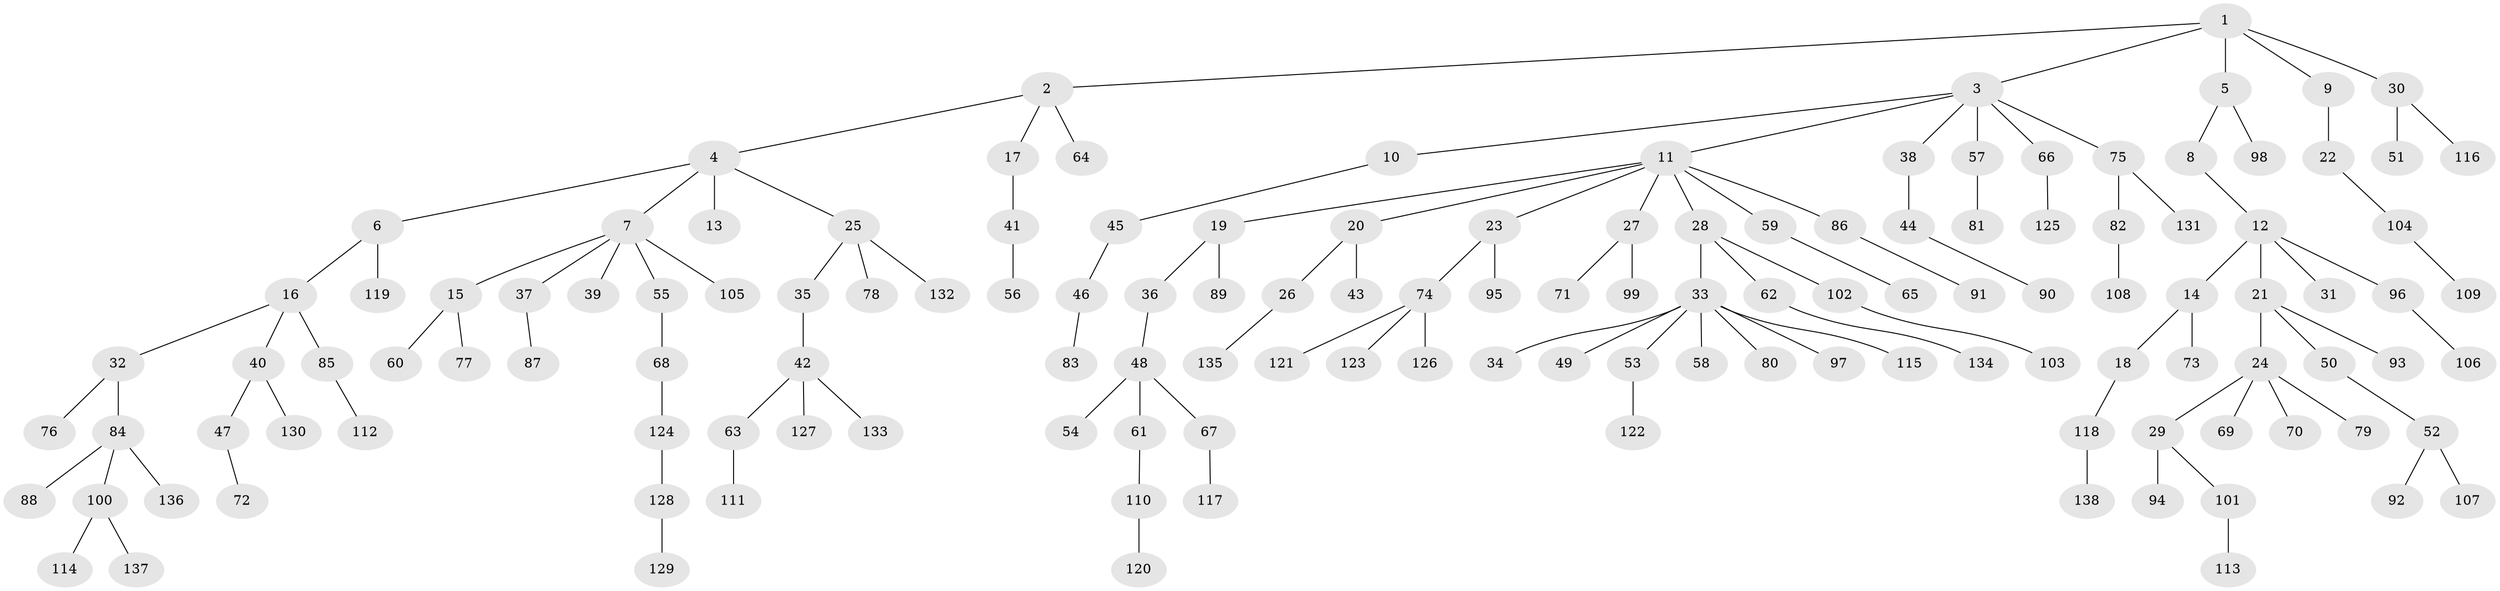// Generated by graph-tools (version 1.1) at 2025/50/03/09/25 03:50:22]
// undirected, 138 vertices, 137 edges
graph export_dot {
graph [start="1"]
  node [color=gray90,style=filled];
  1;
  2;
  3;
  4;
  5;
  6;
  7;
  8;
  9;
  10;
  11;
  12;
  13;
  14;
  15;
  16;
  17;
  18;
  19;
  20;
  21;
  22;
  23;
  24;
  25;
  26;
  27;
  28;
  29;
  30;
  31;
  32;
  33;
  34;
  35;
  36;
  37;
  38;
  39;
  40;
  41;
  42;
  43;
  44;
  45;
  46;
  47;
  48;
  49;
  50;
  51;
  52;
  53;
  54;
  55;
  56;
  57;
  58;
  59;
  60;
  61;
  62;
  63;
  64;
  65;
  66;
  67;
  68;
  69;
  70;
  71;
  72;
  73;
  74;
  75;
  76;
  77;
  78;
  79;
  80;
  81;
  82;
  83;
  84;
  85;
  86;
  87;
  88;
  89;
  90;
  91;
  92;
  93;
  94;
  95;
  96;
  97;
  98;
  99;
  100;
  101;
  102;
  103;
  104;
  105;
  106;
  107;
  108;
  109;
  110;
  111;
  112;
  113;
  114;
  115;
  116;
  117;
  118;
  119;
  120;
  121;
  122;
  123;
  124;
  125;
  126;
  127;
  128;
  129;
  130;
  131;
  132;
  133;
  134;
  135;
  136;
  137;
  138;
  1 -- 2;
  1 -- 3;
  1 -- 5;
  1 -- 9;
  1 -- 30;
  2 -- 4;
  2 -- 17;
  2 -- 64;
  3 -- 10;
  3 -- 11;
  3 -- 38;
  3 -- 57;
  3 -- 66;
  3 -- 75;
  4 -- 6;
  4 -- 7;
  4 -- 13;
  4 -- 25;
  5 -- 8;
  5 -- 98;
  6 -- 16;
  6 -- 119;
  7 -- 15;
  7 -- 37;
  7 -- 39;
  7 -- 55;
  7 -- 105;
  8 -- 12;
  9 -- 22;
  10 -- 45;
  11 -- 19;
  11 -- 20;
  11 -- 23;
  11 -- 27;
  11 -- 28;
  11 -- 59;
  11 -- 86;
  12 -- 14;
  12 -- 21;
  12 -- 31;
  12 -- 96;
  14 -- 18;
  14 -- 73;
  15 -- 60;
  15 -- 77;
  16 -- 32;
  16 -- 40;
  16 -- 85;
  17 -- 41;
  18 -- 118;
  19 -- 36;
  19 -- 89;
  20 -- 26;
  20 -- 43;
  21 -- 24;
  21 -- 50;
  21 -- 93;
  22 -- 104;
  23 -- 74;
  23 -- 95;
  24 -- 29;
  24 -- 69;
  24 -- 70;
  24 -- 79;
  25 -- 35;
  25 -- 78;
  25 -- 132;
  26 -- 135;
  27 -- 71;
  27 -- 99;
  28 -- 33;
  28 -- 62;
  28 -- 102;
  29 -- 94;
  29 -- 101;
  30 -- 51;
  30 -- 116;
  32 -- 76;
  32 -- 84;
  33 -- 34;
  33 -- 49;
  33 -- 53;
  33 -- 58;
  33 -- 80;
  33 -- 97;
  33 -- 115;
  35 -- 42;
  36 -- 48;
  37 -- 87;
  38 -- 44;
  40 -- 47;
  40 -- 130;
  41 -- 56;
  42 -- 63;
  42 -- 127;
  42 -- 133;
  44 -- 90;
  45 -- 46;
  46 -- 83;
  47 -- 72;
  48 -- 54;
  48 -- 61;
  48 -- 67;
  50 -- 52;
  52 -- 92;
  52 -- 107;
  53 -- 122;
  55 -- 68;
  57 -- 81;
  59 -- 65;
  61 -- 110;
  62 -- 134;
  63 -- 111;
  66 -- 125;
  67 -- 117;
  68 -- 124;
  74 -- 121;
  74 -- 123;
  74 -- 126;
  75 -- 82;
  75 -- 131;
  82 -- 108;
  84 -- 88;
  84 -- 100;
  84 -- 136;
  85 -- 112;
  86 -- 91;
  96 -- 106;
  100 -- 114;
  100 -- 137;
  101 -- 113;
  102 -- 103;
  104 -- 109;
  110 -- 120;
  118 -- 138;
  124 -- 128;
  128 -- 129;
}
